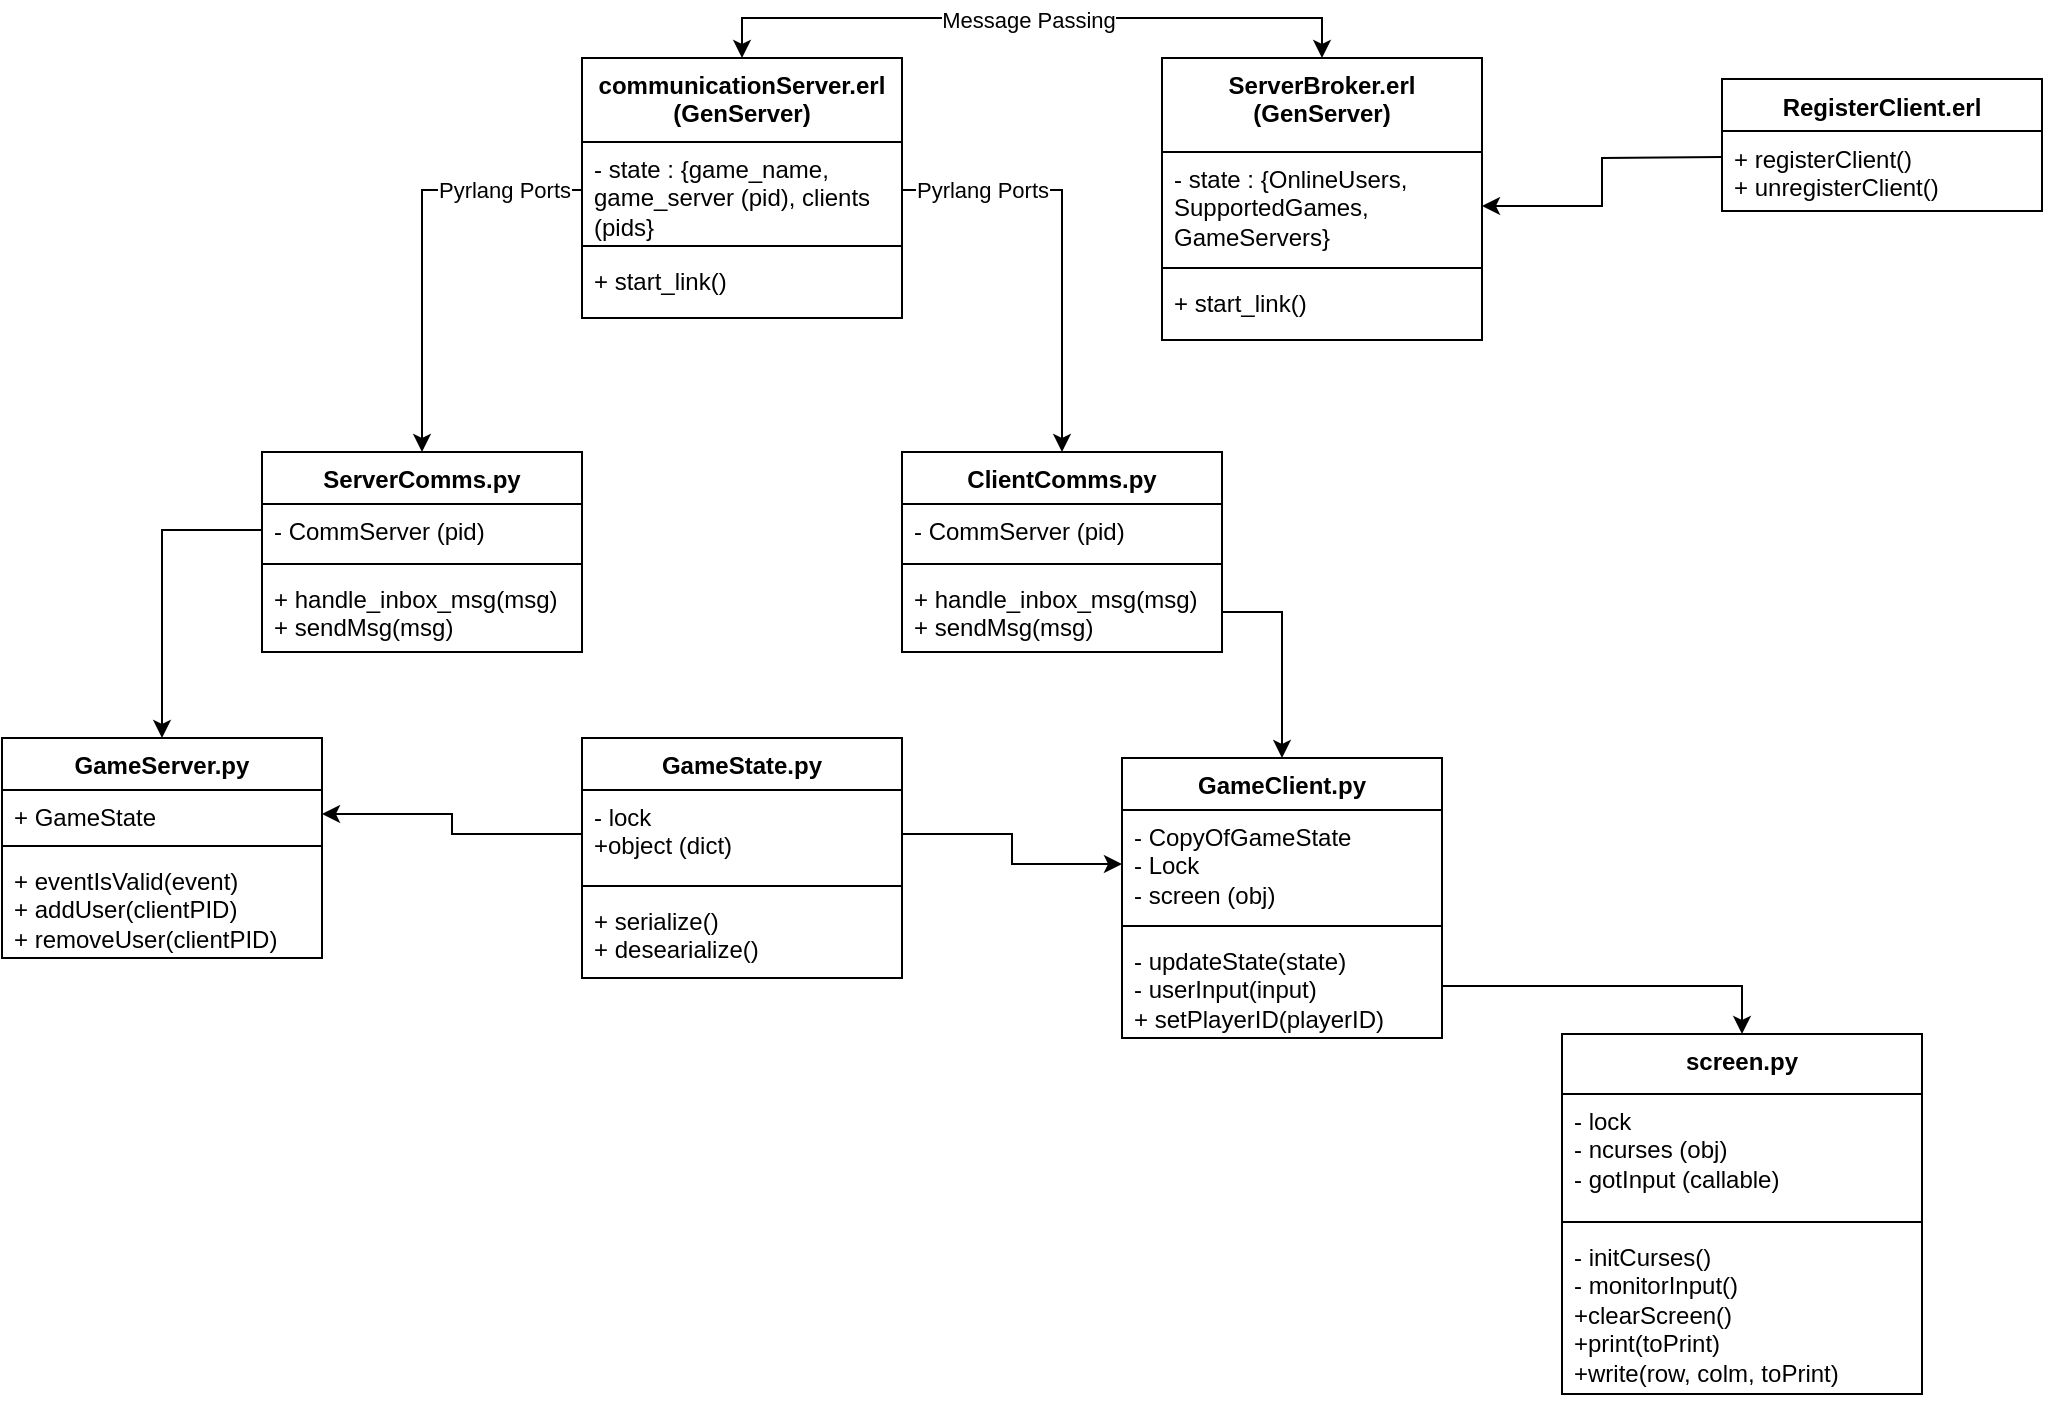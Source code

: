 <mxfile version="26.2.2">
  <diagram id="C5RBs43oDa-KdzZeNtuy" name="Page-1">
    <mxGraphModel dx="1901" dy="719" grid="1" gridSize="10" guides="1" tooltips="1" connect="1" arrows="1" fold="1" page="1" pageScale="1" pageWidth="827" pageHeight="1169" math="0" shadow="0">
      <root>
        <mxCell id="WIyWlLk6GJQsqaUBKTNV-0" />
        <mxCell id="WIyWlLk6GJQsqaUBKTNV-1" parent="WIyWlLk6GJQsqaUBKTNV-0" />
        <mxCell id="73Fn7We6ZhIVxLNVWXC_-4" value="ClientComms.py" style="swimlane;fontStyle=1;align=center;verticalAlign=top;childLayout=stackLayout;horizontal=1;startSize=26;horizontalStack=0;resizeParent=1;resizeParentMax=0;resizeLast=0;collapsible=1;marginBottom=0;whiteSpace=wrap;html=1;fillColor=none;" parent="WIyWlLk6GJQsqaUBKTNV-1" vertex="1">
          <mxGeometry x="30" y="346.96" width="160" height="100" as="geometry" />
        </mxCell>
        <mxCell id="73Fn7We6ZhIVxLNVWXC_-5" value="- CommServer (pid)" style="text;strokeColor=none;fillColor=none;align=left;verticalAlign=top;spacingLeft=4;spacingRight=4;overflow=hidden;rotatable=0;points=[[0,0.5],[1,0.5]];portConstraint=eastwest;whiteSpace=wrap;html=1;" parent="73Fn7We6ZhIVxLNVWXC_-4" vertex="1">
          <mxGeometry y="26" width="160" height="26" as="geometry" />
        </mxCell>
        <mxCell id="73Fn7We6ZhIVxLNVWXC_-6" value="" style="line;strokeWidth=1;fillColor=none;align=left;verticalAlign=middle;spacingTop=-1;spacingLeft=3;spacingRight=3;rotatable=0;labelPosition=right;points=[];portConstraint=eastwest;strokeColor=inherit;" parent="73Fn7We6ZhIVxLNVWXC_-4" vertex="1">
          <mxGeometry y="52" width="160" height="8" as="geometry" />
        </mxCell>
        <mxCell id="73Fn7We6ZhIVxLNVWXC_-7" value="&lt;div&gt;&lt;div&gt;+ handle_inbox_msg(msg)&lt;/div&gt;+ sendMsg(msg)&lt;/div&gt;" style="text;strokeColor=none;fillColor=none;align=left;verticalAlign=top;spacingLeft=4;spacingRight=4;overflow=hidden;rotatable=0;points=[[0,0.5],[1,0.5]];portConstraint=eastwest;whiteSpace=wrap;html=1;" parent="73Fn7We6ZhIVxLNVWXC_-4" vertex="1">
          <mxGeometry y="60" width="160" height="40" as="geometry" />
        </mxCell>
        <mxCell id="73Fn7We6ZhIVxLNVWXC_-8" value="screen.py" style="swimlane;fontStyle=1;align=center;verticalAlign=top;childLayout=stackLayout;horizontal=1;startSize=30;horizontalStack=0;resizeParent=1;resizeParentMax=0;resizeLast=0;collapsible=1;marginBottom=0;whiteSpace=wrap;html=1;fillColor=none;" parent="WIyWlLk6GJQsqaUBKTNV-1" vertex="1">
          <mxGeometry x="360" y="638" width="180" height="180" as="geometry" />
        </mxCell>
        <mxCell id="73Fn7We6ZhIVxLNVWXC_-9" value="- lock&lt;div&gt;- ncurses (obj)&lt;/div&gt;&lt;div&gt;- gotInput (callable)&lt;/div&gt;" style="text;strokeColor=none;fillColor=none;align=left;verticalAlign=top;spacingLeft=4;spacingRight=4;overflow=hidden;rotatable=0;points=[[0,0.5],[1,0.5]];portConstraint=eastwest;whiteSpace=wrap;html=1;" parent="73Fn7We6ZhIVxLNVWXC_-8" vertex="1">
          <mxGeometry y="30" width="180" height="60" as="geometry" />
        </mxCell>
        <mxCell id="73Fn7We6ZhIVxLNVWXC_-10" value="" style="line;strokeWidth=1;fillColor=none;align=left;verticalAlign=middle;spacingTop=-1;spacingLeft=3;spacingRight=3;rotatable=0;labelPosition=right;points=[];portConstraint=eastwest;strokeColor=inherit;" parent="73Fn7We6ZhIVxLNVWXC_-8" vertex="1">
          <mxGeometry y="90" width="180" height="8" as="geometry" />
        </mxCell>
        <mxCell id="73Fn7We6ZhIVxLNVWXC_-11" value="&lt;div&gt;- initCurses()&lt;/div&gt;&lt;div&gt;- monitorInput()&lt;/div&gt;&lt;div&gt;+clearScreen()&lt;/div&gt;&lt;div&gt;+print(toPrint)&lt;/div&gt;&lt;div&gt;+write(row, colm, toPrint)&lt;/div&gt;" style="text;strokeColor=none;fillColor=none;align=left;verticalAlign=top;spacingLeft=4;spacingRight=4;overflow=hidden;rotatable=0;points=[[0,0.5],[1,0.5]];portConstraint=eastwest;whiteSpace=wrap;html=1;" parent="73Fn7We6ZhIVxLNVWXC_-8" vertex="1">
          <mxGeometry y="98" width="180" height="82" as="geometry" />
        </mxCell>
        <mxCell id="73Fn7We6ZhIVxLNVWXC_-25" value="GameClient.py" style="swimlane;fontStyle=1;align=center;verticalAlign=top;childLayout=stackLayout;horizontal=1;startSize=26;horizontalStack=0;resizeParent=1;resizeParentMax=0;resizeLast=0;collapsible=1;marginBottom=0;whiteSpace=wrap;html=1;fillColor=none;" parent="WIyWlLk6GJQsqaUBKTNV-1" vertex="1">
          <mxGeometry x="140" y="500" width="160" height="140" as="geometry" />
        </mxCell>
        <mxCell id="73Fn7We6ZhIVxLNVWXC_-26" value="- CopyOfGameState&lt;div&gt;- Lock&lt;/div&gt;&lt;div&gt;- screen (obj)&lt;/div&gt;" style="text;strokeColor=none;fillColor=none;align=left;verticalAlign=top;spacingLeft=4;spacingRight=4;overflow=hidden;rotatable=0;points=[[0,0.5],[1,0.5]];portConstraint=eastwest;whiteSpace=wrap;html=1;" parent="73Fn7We6ZhIVxLNVWXC_-25" vertex="1">
          <mxGeometry y="26" width="160" height="54" as="geometry" />
        </mxCell>
        <mxCell id="73Fn7We6ZhIVxLNVWXC_-27" value="" style="line;strokeWidth=1;fillColor=none;align=left;verticalAlign=middle;spacingTop=-1;spacingLeft=3;spacingRight=3;rotatable=0;labelPosition=right;points=[];portConstraint=eastwest;strokeColor=inherit;" parent="73Fn7We6ZhIVxLNVWXC_-25" vertex="1">
          <mxGeometry y="80" width="160" height="8" as="geometry" />
        </mxCell>
        <mxCell id="73Fn7We6ZhIVxLNVWXC_-28" value="- updateState(state)&lt;div&gt;- userInput(input)&lt;/div&gt;&lt;div&gt;+ setPlayerID(playerID)&lt;/div&gt;" style="text;strokeColor=none;fillColor=none;align=left;verticalAlign=top;spacingLeft=4;spacingRight=4;overflow=hidden;rotatable=0;points=[[0,0.5],[1,0.5]];portConstraint=eastwest;whiteSpace=wrap;html=1;" parent="73Fn7We6ZhIVxLNVWXC_-25" vertex="1">
          <mxGeometry y="88" width="160" height="52" as="geometry" />
        </mxCell>
        <mxCell id="3UHHs2bOXcw11ELCa-H4-1" style="edgeStyle=orthogonalEdgeStyle;rounded=0;orthogonalLoop=1;jettySize=auto;html=1;exitX=0.5;exitY=0;exitDx=0;exitDy=0;entryX=0.5;entryY=0;entryDx=0;entryDy=0;startArrow=classic;startFill=1;" parent="WIyWlLk6GJQsqaUBKTNV-1" source="73Fn7We6ZhIVxLNVWXC_-29" target="73Fn7We6ZhIVxLNVWXC_-43" edge="1">
          <mxGeometry relative="1" as="geometry" />
        </mxCell>
        <mxCell id="3UHHs2bOXcw11ELCa-H4-2" value="Message Passing" style="edgeLabel;html=1;align=center;verticalAlign=middle;resizable=0;points=[];" parent="3UHHs2bOXcw11ELCa-H4-1" vertex="1" connectable="0">
          <mxGeometry x="-0.014" y="-1" relative="1" as="geometry">
            <mxPoint as="offset" />
          </mxGeometry>
        </mxCell>
        <mxCell id="73Fn7We6ZhIVxLNVWXC_-29" value="communicationServer.erl&lt;div&gt;(GenServer)&lt;/div&gt;" style="swimlane;fontStyle=1;align=center;verticalAlign=top;childLayout=stackLayout;horizontal=1;startSize=42;horizontalStack=0;resizeParent=1;resizeParentMax=0;resizeLast=0;collapsible=1;marginBottom=0;whiteSpace=wrap;html=1;fillColor=none;" parent="WIyWlLk6GJQsqaUBKTNV-1" vertex="1">
          <mxGeometry x="-130" y="150.0" width="160" height="130" as="geometry" />
        </mxCell>
        <mxCell id="73Fn7We6ZhIVxLNVWXC_-30" value="- state : {game_name, game_server (pid), clients (pids}" style="text;strokeColor=none;fillColor=none;align=left;verticalAlign=top;spacingLeft=4;spacingRight=4;overflow=hidden;rotatable=0;points=[[0,0.5],[1,0.5]];portConstraint=eastwest;whiteSpace=wrap;html=1;" parent="73Fn7We6ZhIVxLNVWXC_-29" vertex="1">
          <mxGeometry y="42" width="160" height="48" as="geometry" />
        </mxCell>
        <mxCell id="73Fn7We6ZhIVxLNVWXC_-31" value="" style="line;strokeWidth=1;fillColor=none;align=left;verticalAlign=middle;spacingTop=-1;spacingLeft=3;spacingRight=3;rotatable=0;labelPosition=right;points=[];portConstraint=eastwest;strokeColor=inherit;" parent="73Fn7We6ZhIVxLNVWXC_-29" vertex="1">
          <mxGeometry y="90" width="160" height="8" as="geometry" />
        </mxCell>
        <mxCell id="73Fn7We6ZhIVxLNVWXC_-32" value="+ start_link()" style="text;strokeColor=none;fillColor=none;align=left;verticalAlign=top;spacingLeft=4;spacingRight=4;overflow=hidden;rotatable=0;points=[[0,0.5],[1,0.5]];portConstraint=eastwest;whiteSpace=wrap;html=1;" parent="73Fn7We6ZhIVxLNVWXC_-29" vertex="1">
          <mxGeometry y="98" width="160" height="32" as="geometry" />
        </mxCell>
        <mxCell id="73Fn7We6ZhIVxLNVWXC_-33" value="GameServer.py" style="swimlane;fontStyle=1;align=center;verticalAlign=top;childLayout=stackLayout;horizontal=1;startSize=26;horizontalStack=0;resizeParent=1;resizeParentMax=0;resizeLast=0;collapsible=1;marginBottom=0;whiteSpace=wrap;html=1;fillColor=none;" parent="WIyWlLk6GJQsqaUBKTNV-1" vertex="1">
          <mxGeometry x="-420" y="490" width="160" height="110" as="geometry" />
        </mxCell>
        <mxCell id="73Fn7We6ZhIVxLNVWXC_-34" value="+ GameState" style="text;strokeColor=none;fillColor=none;align=left;verticalAlign=top;spacingLeft=4;spacingRight=4;overflow=hidden;rotatable=0;points=[[0,0.5],[1,0.5]];portConstraint=eastwest;whiteSpace=wrap;html=1;" parent="73Fn7We6ZhIVxLNVWXC_-33" vertex="1">
          <mxGeometry y="26" width="160" height="24" as="geometry" />
        </mxCell>
        <mxCell id="73Fn7We6ZhIVxLNVWXC_-35" value="" style="line;strokeWidth=1;fillColor=none;align=left;verticalAlign=middle;spacingTop=-1;spacingLeft=3;spacingRight=3;rotatable=0;labelPosition=right;points=[];portConstraint=eastwest;strokeColor=inherit;" parent="73Fn7We6ZhIVxLNVWXC_-33" vertex="1">
          <mxGeometry y="50" width="160" height="8" as="geometry" />
        </mxCell>
        <mxCell id="73Fn7We6ZhIVxLNVWXC_-36" value="+ eventIsValid(event)&lt;div&gt;+ addUser(clientPID)&lt;/div&gt;&lt;div&gt;+ removeUser(clientPID)&lt;/div&gt;" style="text;strokeColor=none;fillColor=none;align=left;verticalAlign=top;spacingLeft=4;spacingRight=4;overflow=hidden;rotatable=0;points=[[0,0.5],[1,0.5]];portConstraint=eastwest;whiteSpace=wrap;html=1;" parent="73Fn7We6ZhIVxLNVWXC_-33" vertex="1">
          <mxGeometry y="58" width="160" height="52" as="geometry" />
        </mxCell>
        <mxCell id="73Fn7We6ZhIVxLNVWXC_-39" value="RegisterClient.erl" style="swimlane;fontStyle=1;align=center;verticalAlign=top;childLayout=stackLayout;horizontal=1;startSize=26;horizontalStack=0;resizeParent=1;resizeParentMax=0;resizeLast=0;collapsible=1;marginBottom=0;whiteSpace=wrap;html=1;fillColor=none;" parent="WIyWlLk6GJQsqaUBKTNV-1" vertex="1">
          <mxGeometry x="440" y="160.5" width="160" height="66" as="geometry" />
        </mxCell>
        <mxCell id="73Fn7We6ZhIVxLNVWXC_-42" value="+ registerClient()&lt;div&gt;+ unregisterClient()&lt;/div&gt;" style="text;strokeColor=none;fillColor=none;align=left;verticalAlign=top;spacingLeft=4;spacingRight=4;overflow=hidden;rotatable=0;points=[[0,0.5],[1,0.5]];portConstraint=eastwest;whiteSpace=wrap;html=1;" parent="73Fn7We6ZhIVxLNVWXC_-39" vertex="1">
          <mxGeometry y="26" width="160" height="40" as="geometry" />
        </mxCell>
        <mxCell id="73Fn7We6ZhIVxLNVWXC_-43" value="ServerBroker.erl&lt;div&gt;(GenServer)&lt;/div&gt;" style="swimlane;fontStyle=1;align=center;verticalAlign=top;childLayout=stackLayout;horizontal=1;startSize=47;horizontalStack=0;resizeParent=1;resizeParentMax=0;resizeLast=0;collapsible=1;marginBottom=0;whiteSpace=wrap;html=1;fillColor=none;" parent="WIyWlLk6GJQsqaUBKTNV-1" vertex="1">
          <mxGeometry x="160" y="150.0" width="160" height="141" as="geometry" />
        </mxCell>
        <mxCell id="73Fn7We6ZhIVxLNVWXC_-44" value="&lt;div&gt;- state : {OnlineUsers, SupportedGames, GameServers}&lt;/div&gt;" style="text;strokeColor=none;fillColor=none;align=left;verticalAlign=top;spacingLeft=4;spacingRight=4;overflow=hidden;rotatable=0;points=[[0,0.5],[1,0.5]];portConstraint=eastwest;whiteSpace=wrap;html=1;" parent="73Fn7We6ZhIVxLNVWXC_-43" vertex="1">
          <mxGeometry y="47" width="160" height="54" as="geometry" />
        </mxCell>
        <mxCell id="73Fn7We6ZhIVxLNVWXC_-45" value="" style="line;strokeWidth=1;fillColor=none;align=left;verticalAlign=middle;spacingTop=-1;spacingLeft=3;spacingRight=3;rotatable=0;labelPosition=right;points=[];portConstraint=eastwest;strokeColor=inherit;" parent="73Fn7We6ZhIVxLNVWXC_-43" vertex="1">
          <mxGeometry y="101" width="160" height="8" as="geometry" />
        </mxCell>
        <mxCell id="73Fn7We6ZhIVxLNVWXC_-46" value="+ start_link()" style="text;strokeColor=none;fillColor=none;align=left;verticalAlign=top;spacingLeft=4;spacingRight=4;overflow=hidden;rotatable=0;points=[[0,0.5],[1,0.5]];portConstraint=eastwest;whiteSpace=wrap;html=1;rounded=0;" parent="73Fn7We6ZhIVxLNVWXC_-43" vertex="1">
          <mxGeometry y="109" width="160" height="32" as="geometry" />
        </mxCell>
        <mxCell id="73Fn7We6ZhIVxLNVWXC_-48" style="edgeStyle=orthogonalEdgeStyle;rounded=0;orthogonalLoop=1;jettySize=auto;html=1;exitX=0;exitY=0.5;exitDx=0;exitDy=0;entryX=1;entryY=0.5;entryDx=0;entryDy=0;" parent="WIyWlLk6GJQsqaUBKTNV-1" target="73Fn7We6ZhIVxLNVWXC_-44" edge="1">
          <mxGeometry relative="1" as="geometry">
            <mxPoint x="440" y="199.5" as="sourcePoint" />
          </mxGeometry>
        </mxCell>
        <mxCell id="73Fn7We6ZhIVxLNVWXC_-63" value="ServerComms.py" style="swimlane;fontStyle=1;align=center;verticalAlign=top;childLayout=stackLayout;horizontal=1;startSize=26;horizontalStack=0;resizeParent=1;resizeParentMax=0;resizeLast=0;collapsible=1;marginBottom=0;whiteSpace=wrap;html=1;fillColor=none;" parent="WIyWlLk6GJQsqaUBKTNV-1" vertex="1">
          <mxGeometry x="-290" y="346.96" width="160" height="100" as="geometry" />
        </mxCell>
        <mxCell id="73Fn7We6ZhIVxLNVWXC_-64" value="- CommServer (pid)" style="text;strokeColor=none;fillColor=none;align=left;verticalAlign=top;spacingLeft=4;spacingRight=4;overflow=hidden;rotatable=0;points=[[0,0.5],[1,0.5]];portConstraint=eastwest;whiteSpace=wrap;html=1;" parent="73Fn7We6ZhIVxLNVWXC_-63" vertex="1">
          <mxGeometry y="26" width="160" height="26" as="geometry" />
        </mxCell>
        <mxCell id="73Fn7We6ZhIVxLNVWXC_-65" value="" style="line;strokeWidth=1;fillColor=none;align=left;verticalAlign=middle;spacingTop=-1;spacingLeft=3;spacingRight=3;rotatable=0;labelPosition=right;points=[];portConstraint=eastwest;strokeColor=inherit;" parent="73Fn7We6ZhIVxLNVWXC_-63" vertex="1">
          <mxGeometry y="52" width="160" height="8" as="geometry" />
        </mxCell>
        <mxCell id="73Fn7We6ZhIVxLNVWXC_-66" value="&lt;div&gt;+ handle_inbox_msg(msg)&lt;/div&gt;&lt;div&gt;+ sendMsg(msg)&lt;/div&gt;" style="text;strokeColor=none;fillColor=none;align=left;verticalAlign=top;spacingLeft=4;spacingRight=4;overflow=hidden;rotatable=0;points=[[0,0.5],[1,0.5]];portConstraint=eastwest;whiteSpace=wrap;html=1;" parent="73Fn7We6ZhIVxLNVWXC_-63" vertex="1">
          <mxGeometry y="60" width="160" height="40" as="geometry" />
        </mxCell>
        <mxCell id="3UHHs2bOXcw11ELCa-H4-12" style="edgeStyle=orthogonalEdgeStyle;rounded=0;orthogonalLoop=1;jettySize=auto;html=1;exitX=1;exitY=0.5;exitDx=0;exitDy=0;entryX=0.5;entryY=0;entryDx=0;entryDy=0;" parent="WIyWlLk6GJQsqaUBKTNV-1" source="73Fn7We6ZhIVxLNVWXC_-7" target="73Fn7We6ZhIVxLNVWXC_-25" edge="1">
          <mxGeometry relative="1" as="geometry" />
        </mxCell>
        <mxCell id="3UHHs2bOXcw11ELCa-H4-16" style="edgeStyle=orthogonalEdgeStyle;rounded=0;orthogonalLoop=1;jettySize=auto;html=1;exitX=1;exitY=0.5;exitDx=0;exitDy=0;entryX=0.5;entryY=0;entryDx=0;entryDy=0;" parent="WIyWlLk6GJQsqaUBKTNV-1" source="73Fn7We6ZhIVxLNVWXC_-28" target="73Fn7We6ZhIVxLNVWXC_-8" edge="1">
          <mxGeometry relative="1" as="geometry" />
        </mxCell>
        <mxCell id="3UHHs2bOXcw11ELCa-H4-22" style="edgeStyle=orthogonalEdgeStyle;rounded=0;orthogonalLoop=1;jettySize=auto;html=1;exitX=0;exitY=0.5;exitDx=0;exitDy=0;entryX=0.5;entryY=0;entryDx=0;entryDy=0;" parent="WIyWlLk6GJQsqaUBKTNV-1" source="73Fn7We6ZhIVxLNVWXC_-30" target="73Fn7We6ZhIVxLNVWXC_-63" edge="1">
          <mxGeometry relative="1" as="geometry" />
        </mxCell>
        <mxCell id="3UHHs2bOXcw11ELCa-H4-23" value="Pyrlang Ports" style="edgeLabel;html=1;align=center;verticalAlign=middle;resizable=0;points=[];" parent="3UHHs2bOXcw11ELCa-H4-22" vertex="1" connectable="0">
          <mxGeometry x="-0.808" relative="1" as="geometry">
            <mxPoint x="-19" as="offset" />
          </mxGeometry>
        </mxCell>
        <mxCell id="3UHHs2bOXcw11ELCa-H4-24" style="edgeStyle=orthogonalEdgeStyle;rounded=0;orthogonalLoop=1;jettySize=auto;html=1;exitX=0;exitY=0.5;exitDx=0;exitDy=0;entryX=0.5;entryY=0;entryDx=0;entryDy=0;" parent="WIyWlLk6GJQsqaUBKTNV-1" source="73Fn7We6ZhIVxLNVWXC_-64" target="73Fn7We6ZhIVxLNVWXC_-33" edge="1">
          <mxGeometry relative="1" as="geometry" />
        </mxCell>
        <mxCell id="3UHHs2bOXcw11ELCa-H4-25" style="edgeStyle=orthogonalEdgeStyle;rounded=0;orthogonalLoop=1;jettySize=auto;html=1;exitX=1;exitY=0.5;exitDx=0;exitDy=0;entryX=0.5;entryY=0;entryDx=0;entryDy=0;" parent="WIyWlLk6GJQsqaUBKTNV-1" source="73Fn7We6ZhIVxLNVWXC_-30" target="73Fn7We6ZhIVxLNVWXC_-4" edge="1">
          <mxGeometry relative="1" as="geometry" />
        </mxCell>
        <mxCell id="3UHHs2bOXcw11ELCa-H4-26" value="Pyrlang Ports" style="edgeLabel;html=1;align=center;verticalAlign=middle;resizable=0;points=[];" parent="3UHHs2bOXcw11ELCa-H4-25" vertex="1" connectable="0">
          <mxGeometry x="-0.732" y="-2" relative="1" as="geometry">
            <mxPoint x="11" y="-2" as="offset" />
          </mxGeometry>
        </mxCell>
        <mxCell id="Nr6zTPpRYWWGreSHHbSO-0" value="GameState.py" style="swimlane;fontStyle=1;align=center;verticalAlign=top;childLayout=stackLayout;horizontal=1;startSize=26;horizontalStack=0;resizeParent=1;resizeParentMax=0;resizeLast=0;collapsible=1;marginBottom=0;whiteSpace=wrap;html=1;" vertex="1" parent="WIyWlLk6GJQsqaUBKTNV-1">
          <mxGeometry x="-130" y="490" width="160" height="120" as="geometry" />
        </mxCell>
        <mxCell id="Nr6zTPpRYWWGreSHHbSO-1" value="- lock&lt;div&gt;+object (dict)&lt;/div&gt;" style="text;strokeColor=none;fillColor=none;align=left;verticalAlign=top;spacingLeft=4;spacingRight=4;overflow=hidden;rotatable=0;points=[[0,0.5],[1,0.5]];portConstraint=eastwest;whiteSpace=wrap;html=1;" vertex="1" parent="Nr6zTPpRYWWGreSHHbSO-0">
          <mxGeometry y="26" width="160" height="44" as="geometry" />
        </mxCell>
        <mxCell id="Nr6zTPpRYWWGreSHHbSO-2" value="" style="line;strokeWidth=1;fillColor=none;align=left;verticalAlign=middle;spacingTop=-1;spacingLeft=3;spacingRight=3;rotatable=0;labelPosition=right;points=[];portConstraint=eastwest;strokeColor=inherit;" vertex="1" parent="Nr6zTPpRYWWGreSHHbSO-0">
          <mxGeometry y="70" width="160" height="8" as="geometry" />
        </mxCell>
        <mxCell id="Nr6zTPpRYWWGreSHHbSO-3" value="+ serialize()&lt;div&gt;+ desearialize()&lt;/div&gt;" style="text;strokeColor=none;fillColor=none;align=left;verticalAlign=top;spacingLeft=4;spacingRight=4;overflow=hidden;rotatable=0;points=[[0,0.5],[1,0.5]];portConstraint=eastwest;whiteSpace=wrap;html=1;" vertex="1" parent="Nr6zTPpRYWWGreSHHbSO-0">
          <mxGeometry y="78" width="160" height="42" as="geometry" />
        </mxCell>
        <mxCell id="Nr6zTPpRYWWGreSHHbSO-4" style="edgeStyle=orthogonalEdgeStyle;rounded=0;orthogonalLoop=1;jettySize=auto;html=1;exitX=0;exitY=0.5;exitDx=0;exitDy=0;entryX=1;entryY=0.5;entryDx=0;entryDy=0;" edge="1" parent="WIyWlLk6GJQsqaUBKTNV-1" source="Nr6zTPpRYWWGreSHHbSO-1" target="73Fn7We6ZhIVxLNVWXC_-34">
          <mxGeometry relative="1" as="geometry" />
        </mxCell>
        <mxCell id="Nr6zTPpRYWWGreSHHbSO-5" style="edgeStyle=orthogonalEdgeStyle;rounded=0;orthogonalLoop=1;jettySize=auto;html=1;exitX=1;exitY=0.5;exitDx=0;exitDy=0;entryX=0;entryY=0.5;entryDx=0;entryDy=0;" edge="1" parent="WIyWlLk6GJQsqaUBKTNV-1" source="Nr6zTPpRYWWGreSHHbSO-1" target="73Fn7We6ZhIVxLNVWXC_-26">
          <mxGeometry relative="1" as="geometry" />
        </mxCell>
      </root>
    </mxGraphModel>
  </diagram>
</mxfile>
